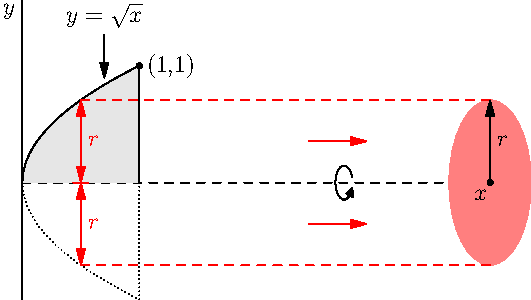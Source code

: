 size(0,150);
import graph;

real f(real x) {return sqrt(x);}
pair F(real x) {return (x,f(x));}

real g(real x) {return -sqrt(x);}
pair G(real x) {return (x,g(x));}

guide p=(0,0)--graph(f,0,1,operator ..)--(1,0);
fill(p--cycle,lightgray);
draw(p);
draw((0,0)--graph(g,0,1,operator ..)--(1,0),dotted);

real x=0.5;
pair c=(4,0);

transform T=xscale(0.5);
draw((2.75,0),T*arc(0,0.30cm,20,340),ArcArrow);
fill(shift(c)*T*circle(0,-f(x)),red+white);
draw(F(x)--c+(0,f(x)),dashed+red);
draw(G(x)--c+(0,g(x)),dashed+red);

dot(Label,(1,1));
arrow("$y=\sqrt{x}$",F(0.7),N);

arrow((3,0.5*f(x)),W,1cm,red);
arrow((3,-0.5*f(x)),W,1cm,red);

xaxis("$x$",0,c.x,dashed);
yaxis("$y$");

draw("$r$",(x,0)--F(x),E,red,Arrows,BeginBar,PenMargins);
draw("$r$",(x,0)--G(x),E,red,Arrows,PenMargins);
draw("$r$",c--c+(0,f(x)),Arrow,PenMargin);
dot(c);
